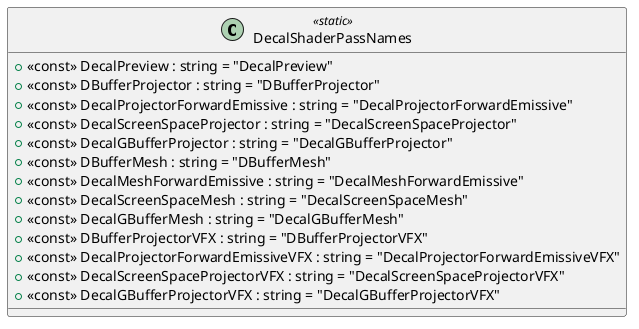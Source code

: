 @startuml
class DecalShaderPassNames <<static>> {
    + <<const>> DecalPreview : string = "DecalPreview"
    + <<const>> DBufferProjector : string = "DBufferProjector"
    + <<const>> DecalProjectorForwardEmissive : string = "DecalProjectorForwardEmissive"
    + <<const>> DecalScreenSpaceProjector : string = "DecalScreenSpaceProjector"
    + <<const>> DecalGBufferProjector : string = "DecalGBufferProjector"
    + <<const>> DBufferMesh : string = "DBufferMesh"
    + <<const>> DecalMeshForwardEmissive : string = "DecalMeshForwardEmissive"
    + <<const>> DecalScreenSpaceMesh : string = "DecalScreenSpaceMesh"
    + <<const>> DecalGBufferMesh : string = "DecalGBufferMesh"
    + <<const>> DBufferProjectorVFX : string = "DBufferProjectorVFX"
    + <<const>> DecalProjectorForwardEmissiveVFX : string = "DecalProjectorForwardEmissiveVFX"
    + <<const>> DecalScreenSpaceProjectorVFX : string = "DecalScreenSpaceProjectorVFX"
    + <<const>> DecalGBufferProjectorVFX : string = "DecalGBufferProjectorVFX"
}
@enduml
